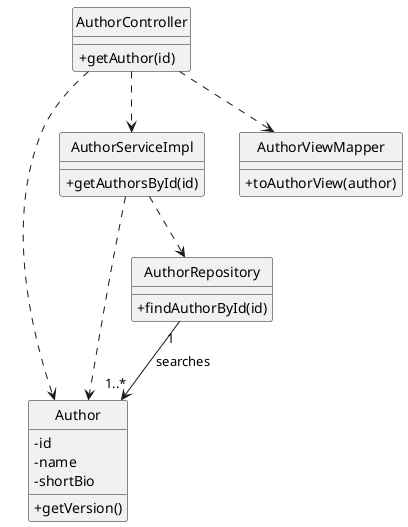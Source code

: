 @startuml
'https://plantuml.com/class-diagram

hide circle
skinparam classAttributeIconSize 0

class Author{
    - id
    - name
    - shortBio
    + getVersion()
}

class AuthorController
{
    + getAuthor(id)
}
class AuthorServiceImpl
{
    + getAuthorsById(id)
}
class AuthorViewMapper
{
    + toAuthorView(author)
}

class AuthorRepository
{
    + findAuthorById(id)
}


AuthorController ..> AuthorServiceImpl
AuthorServiceImpl ..> AuthorRepository
AuthorController ..> AuthorViewMapper
AuthorController ..> Author
AuthorServiceImpl ..> Author
AuthorRepository "1" --> "1..*" Author: searches

@enduml